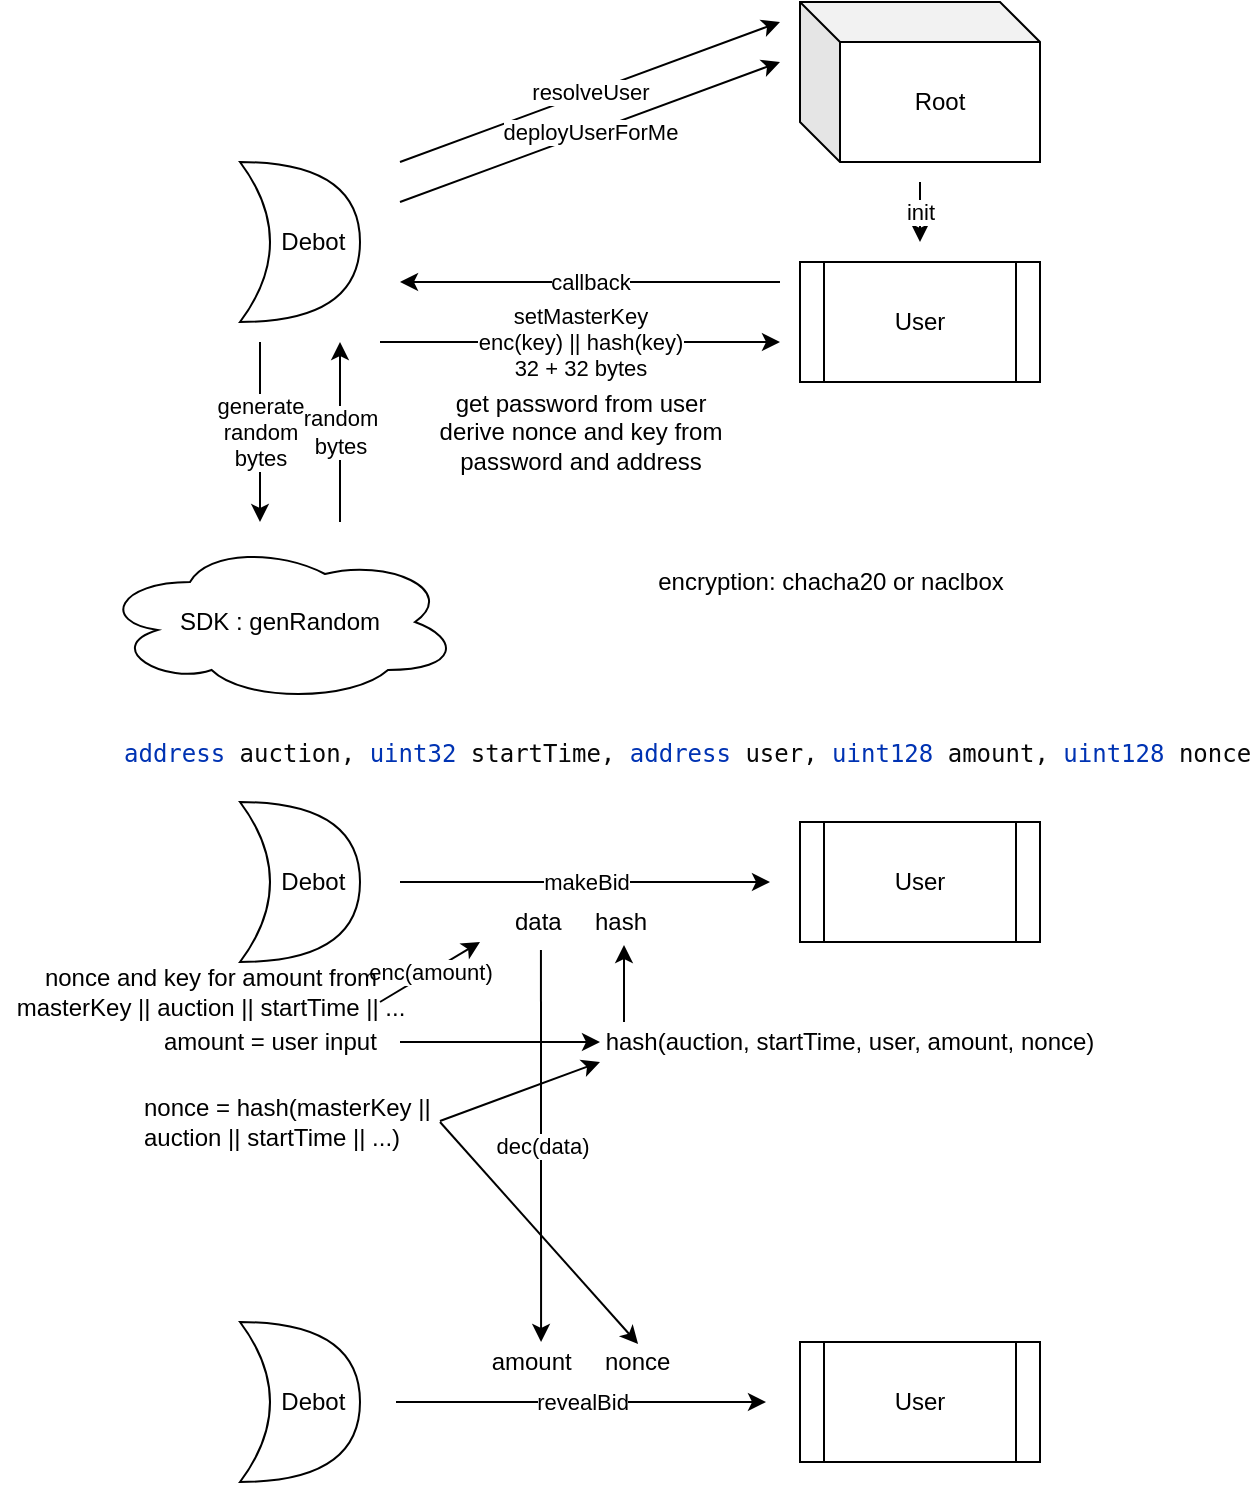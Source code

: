 <mxfile version="14.6.13" type="device"><diagram id="PU434phaGWq4tDzPmTJd" name="Page-1"><mxGraphModel dx="715" dy="685" grid="1" gridSize="10" guides="1" tooltips="1" connect="1" arrows="1" fold="1" page="1" pageScale="1" pageWidth="850" pageHeight="1100" math="0" shadow="0"><root><mxCell id="0"/><mxCell id="1" parent="0"/><mxCell id="TJcEXR0j-dqd__NdYtAr-2" value="&amp;nbsp; &amp;nbsp; Debot" style="shape=xor;whiteSpace=wrap;html=1;" vertex="1" parent="1"><mxGeometry x="120" y="200" width="60" height="80" as="geometry"/></mxCell><mxCell id="TJcEXR0j-dqd__NdYtAr-3" value="Root" style="shape=cube;whiteSpace=wrap;html=1;boundedLbl=1;backgroundOutline=1;darkOpacity=0.05;darkOpacity2=0.1;" vertex="1" parent="1"><mxGeometry x="400" y="120" width="120" height="80" as="geometry"/></mxCell><mxCell id="TJcEXR0j-dqd__NdYtAr-4" value="resolveUser&lt;br&gt;" style="endArrow=classic;html=1;" edge="1" parent="1"><mxGeometry width="50" height="50" relative="1" as="geometry"><mxPoint x="200" y="200" as="sourcePoint"/><mxPoint x="390" y="130" as="targetPoint"/></mxGeometry></mxCell><mxCell id="TJcEXR0j-dqd__NdYtAr-6" value="deployUserForMe" style="endArrow=classic;html=1;" edge="1" parent="1"><mxGeometry width="50" height="50" relative="1" as="geometry"><mxPoint x="200" y="220" as="sourcePoint"/><mxPoint x="390" y="150" as="targetPoint"/></mxGeometry></mxCell><mxCell id="TJcEXR0j-dqd__NdYtAr-7" value="User" style="shape=process;whiteSpace=wrap;html=1;backgroundOutline=1;" vertex="1" parent="1"><mxGeometry x="400" y="250" width="120" height="60" as="geometry"/></mxCell><mxCell id="TJcEXR0j-dqd__NdYtAr-8" value="init" style="endArrow=classic;html=1;" edge="1" parent="1"><mxGeometry width="50" height="50" relative="1" as="geometry"><mxPoint x="460" y="210" as="sourcePoint"/><mxPoint x="460" y="240" as="targetPoint"/></mxGeometry></mxCell><mxCell id="TJcEXR0j-dqd__NdYtAr-11" value="SDK :&amp;nbsp;genRandom" style="ellipse;shape=cloud;whiteSpace=wrap;html=1;" vertex="1" parent="1"><mxGeometry x="50" y="390" width="180" height="80" as="geometry"/></mxCell><mxCell id="TJcEXR0j-dqd__NdYtAr-12" value="callback" style="endArrow=classic;html=1;" edge="1" parent="1"><mxGeometry width="50" height="50" relative="1" as="geometry"><mxPoint x="390" y="260" as="sourcePoint"/><mxPoint x="200" y="260" as="targetPoint"/></mxGeometry></mxCell><mxCell id="TJcEXR0j-dqd__NdYtAr-14" value="generate&lt;br&gt;random&lt;br&gt;bytes" style="endArrow=classic;html=1;" edge="1" parent="1"><mxGeometry width="50" height="50" relative="1" as="geometry"><mxPoint x="130" y="290" as="sourcePoint"/><mxPoint x="130" y="380" as="targetPoint"/></mxGeometry></mxCell><mxCell id="TJcEXR0j-dqd__NdYtAr-15" value="random&lt;br&gt;bytes" style="endArrow=classic;html=1;" edge="1" parent="1"><mxGeometry width="50" height="50" relative="1" as="geometry"><mxPoint x="170" y="380" as="sourcePoint"/><mxPoint x="170" y="290" as="targetPoint"/></mxGeometry></mxCell><mxCell id="TJcEXR0j-dqd__NdYtAr-16" value="setMasterKey&lt;br&gt;enc(key) || hash(key)&lt;br&gt;32 + 32 bytes" style="endArrow=classic;html=1;" edge="1" parent="1"><mxGeometry width="50" height="50" relative="1" as="geometry"><mxPoint x="190" y="290" as="sourcePoint"/><mxPoint x="390" y="290" as="targetPoint"/></mxGeometry></mxCell><mxCell id="TJcEXR0j-dqd__NdYtAr-18" value="&amp;nbsp; &amp;nbsp; Debot" style="shape=xor;whiteSpace=wrap;html=1;" vertex="1" parent="1"><mxGeometry x="120" y="520" width="60" height="80" as="geometry"/></mxCell><mxCell id="TJcEXR0j-dqd__NdYtAr-19" value="User" style="shape=process;whiteSpace=wrap;html=1;backgroundOutline=1;" vertex="1" parent="1"><mxGeometry x="400" y="530" width="120" height="60" as="geometry"/></mxCell><mxCell id="TJcEXR0j-dqd__NdYtAr-20" value="get password from user&lt;br&gt;derive nonce and key from&lt;br&gt;password and address" style="text;html=1;align=center;verticalAlign=middle;resizable=0;points=[];autosize=1;strokeColor=none;" vertex="1" parent="1"><mxGeometry x="210" y="310" width="160" height="50" as="geometry"/></mxCell><mxCell id="TJcEXR0j-dqd__NdYtAr-21" value="makeBid" style="endArrow=classic;html=1;" edge="1" parent="1"><mxGeometry width="50" height="50" relative="1" as="geometry"><mxPoint x="200" y="560" as="sourcePoint"/><mxPoint x="385" y="560" as="targetPoint"/></mxGeometry></mxCell><mxCell id="TJcEXR0j-dqd__NdYtAr-22" value="revealBid" style="endArrow=classic;html=1;" edge="1" parent="1"><mxGeometry width="50" height="50" relative="1" as="geometry"><mxPoint x="198" y="820" as="sourcePoint"/><mxPoint x="383" y="820" as="targetPoint"/></mxGeometry></mxCell><mxCell id="TJcEXR0j-dqd__NdYtAr-25" value="data&amp;nbsp; &amp;nbsp; &amp;nbsp;hash" style="text;html=1;align=center;verticalAlign=middle;resizable=0;points=[];autosize=1;strokeColor=none;" vertex="1" parent="1"><mxGeometry x="250" y="570" width="80" height="20" as="geometry"/></mxCell><mxCell id="TJcEXR0j-dqd__NdYtAr-26" value="amount&amp;nbsp; &amp;nbsp; &amp;nbsp;nonce" style="text;html=1;align=center;verticalAlign=middle;resizable=0;points=[];autosize=1;strokeColor=none;" vertex="1" parent="1"><mxGeometry x="235" y="790" width="110" height="20" as="geometry"/></mxCell><mxCell id="TJcEXR0j-dqd__NdYtAr-27" value="&amp;nbsp; &amp;nbsp; Debot" style="shape=xor;whiteSpace=wrap;html=1;" vertex="1" parent="1"><mxGeometry x="120" y="780" width="60" height="80" as="geometry"/></mxCell><mxCell id="TJcEXR0j-dqd__NdYtAr-28" value="User" style="shape=process;whiteSpace=wrap;html=1;backgroundOutline=1;" vertex="1" parent="1"><mxGeometry x="400" y="790" width="120" height="60" as="geometry"/></mxCell><mxCell id="TJcEXR0j-dqd__NdYtAr-29" value="amount = user input" style="text;html=1;strokeColor=none;fillColor=none;align=left;verticalAlign=middle;whiteSpace=wrap;rounded=0;" vertex="1" parent="1"><mxGeometry x="80" y="630" width="120" height="20" as="geometry"/></mxCell><mxCell id="TJcEXR0j-dqd__NdYtAr-33" value="&lt;pre style=&quot;background-color: #ffffff ; color: #080808 ; font-family: &amp;quot;jetbrains mono&amp;quot; , monospace ; font-size: 9 0pt&quot;&gt;&lt;span style=&quot;color: #0033b3&quot;&gt;address &lt;/span&gt;auction, &lt;span style=&quot;color: #0033b3&quot;&gt;uint32 &lt;/span&gt;startTime, &lt;span style=&quot;color: #0033b3&quot;&gt;address &lt;/span&gt;user, &lt;span style=&quot;color: #0033b3&quot;&gt;uint128 &lt;/span&gt;amount, &lt;span style=&quot;color: #0033b3&quot;&gt;uint128 &lt;/span&gt;nonce&lt;/pre&gt;" style="text;whiteSpace=wrap;html=1;" vertex="1" parent="1"><mxGeometry x="60" y="470" width="550" height="50" as="geometry"/></mxCell><mxCell id="TJcEXR0j-dqd__NdYtAr-35" value="nonce = hash(masterKey || auction || startTime || ...)" style="text;html=1;strokeColor=none;fillColor=none;align=left;verticalAlign=middle;whiteSpace=wrap;rounded=0;" vertex="1" parent="1"><mxGeometry x="70" y="670" width="150" height="20" as="geometry"/></mxCell><mxCell id="TJcEXR0j-dqd__NdYtAr-36" value="enc(amount)" style="endArrow=classic;html=1;" edge="1" parent="1"><mxGeometry width="50" height="50" relative="1" as="geometry"><mxPoint x="190" y="620" as="sourcePoint"/><mxPoint x="240" y="590" as="targetPoint"/></mxGeometry></mxCell><mxCell id="TJcEXR0j-dqd__NdYtAr-37" value="hash(auction, startTime, user, amount, nonce)" style="text;html=1;strokeColor=none;fillColor=none;align=center;verticalAlign=middle;whiteSpace=wrap;rounded=0;" vertex="1" parent="1"><mxGeometry x="300" y="630" width="250" height="20" as="geometry"/></mxCell><mxCell id="TJcEXR0j-dqd__NdYtAr-38" value="" style="endArrow=classic;html=1;exitX=1;exitY=0.5;exitDx=0;exitDy=0;entryX=0;entryY=0.5;entryDx=0;entryDy=0;" edge="1" parent="1" source="TJcEXR0j-dqd__NdYtAr-29" target="TJcEXR0j-dqd__NdYtAr-37"><mxGeometry width="50" height="50" relative="1" as="geometry"><mxPoint x="320" y="720" as="sourcePoint"/><mxPoint x="370" y="670" as="targetPoint"/></mxGeometry></mxCell><mxCell id="TJcEXR0j-dqd__NdYtAr-39" value="" style="endArrow=classic;html=1;exitX=1;exitY=0.5;exitDx=0;exitDy=0;entryX=0;entryY=1;entryDx=0;entryDy=0;" edge="1" parent="1" target="TJcEXR0j-dqd__NdYtAr-37"><mxGeometry width="50" height="50" relative="1" as="geometry"><mxPoint x="220" y="679.5" as="sourcePoint"/><mxPoint x="270" y="679.5" as="targetPoint"/></mxGeometry></mxCell><mxCell id="TJcEXR0j-dqd__NdYtAr-40" value="" style="endArrow=classic;html=1;exitX=0.048;exitY=0;exitDx=0;exitDy=0;entryX=0.775;entryY=1.075;entryDx=0;entryDy=0;entryPerimeter=0;exitPerimeter=0;" edge="1" parent="1" source="TJcEXR0j-dqd__NdYtAr-37" target="TJcEXR0j-dqd__NdYtAr-25"><mxGeometry width="50" height="50" relative="1" as="geometry"><mxPoint x="220" y="660" as="sourcePoint"/><mxPoint x="270" y="660" as="targetPoint"/></mxGeometry></mxCell><mxCell id="TJcEXR0j-dqd__NdYtAr-41" value="dec(data)" style="endArrow=classic;html=1;exitX=0.256;exitY=1.2;exitDx=0;exitDy=0;entryX=0.323;entryY=0;entryDx=0;entryDy=0;exitPerimeter=0;entryPerimeter=0;" edge="1" parent="1" source="TJcEXR0j-dqd__NdYtAr-25" target="TJcEXR0j-dqd__NdYtAr-26"><mxGeometry width="50" height="50" relative="1" as="geometry"><mxPoint x="230" y="689.5" as="sourcePoint"/><mxPoint x="260.0" y="660" as="targetPoint"/></mxGeometry></mxCell><mxCell id="TJcEXR0j-dqd__NdYtAr-42" value="" style="endArrow=classic;html=1;entryX=0.764;entryY=0.05;entryDx=0;entryDy=0;entryPerimeter=0;" edge="1" parent="1" target="TJcEXR0j-dqd__NdYtAr-26"><mxGeometry width="50" height="50" relative="1" as="geometry"><mxPoint x="220" y="680" as="sourcePoint"/><mxPoint x="260.0" y="660" as="targetPoint"/></mxGeometry></mxCell><mxCell id="TJcEXR0j-dqd__NdYtAr-43" value="encryption: chacha20 or naclbox" style="text;html=1;align=center;verticalAlign=middle;resizable=0;points=[];autosize=1;strokeColor=none;" vertex="1" parent="1"><mxGeometry x="320" y="400" width="190" height="20" as="geometry"/></mxCell><mxCell id="TJcEXR0j-dqd__NdYtAr-44" value="nonce and key for amount from&lt;br&gt;masterKey || auction || startTime || ..." style="text;html=1;align=center;verticalAlign=middle;resizable=0;points=[];autosize=1;strokeColor=none;" vertex="1" parent="1"><mxGeometry y="600" width="210" height="30" as="geometry"/></mxCell></root></mxGraphModel></diagram></mxfile>